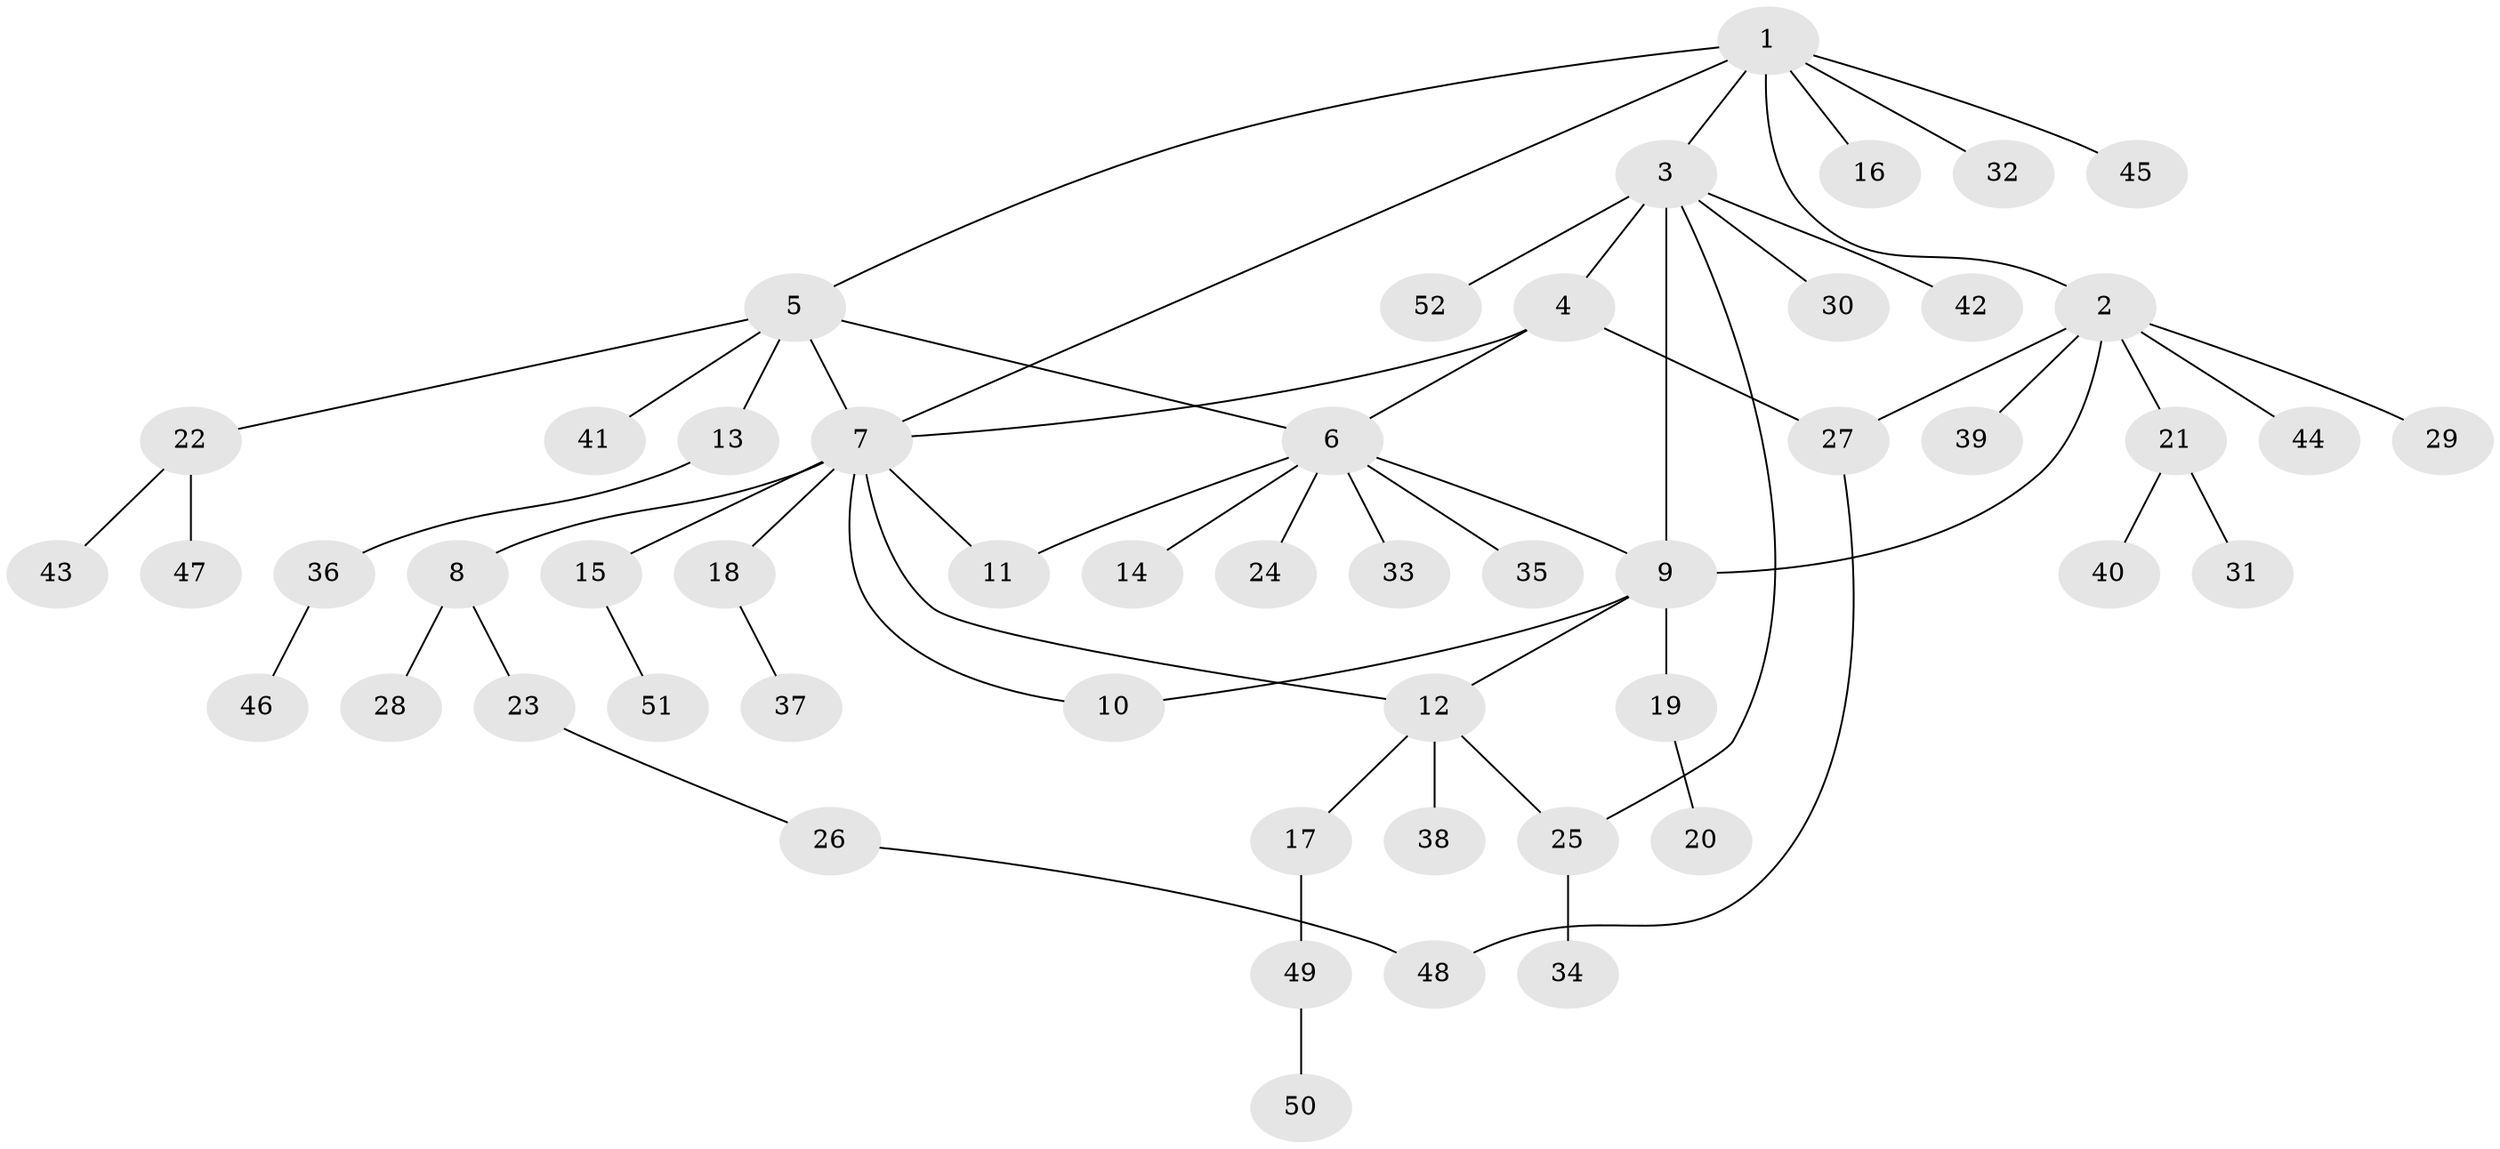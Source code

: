 // coarse degree distribution, {6: 0.02702702702702703, 8: 0.05405405405405406, 10: 0.02702702702702703, 5: 0.05405405405405406, 11: 0.02702702702702703, 2: 0.1891891891891892, 1: 0.5945945945945946, 3: 0.02702702702702703}
// Generated by graph-tools (version 1.1) at 2025/52/02/27/25 19:52:15]
// undirected, 52 vertices, 62 edges
graph export_dot {
graph [start="1"]
  node [color=gray90,style=filled];
  1;
  2;
  3;
  4;
  5;
  6;
  7;
  8;
  9;
  10;
  11;
  12;
  13;
  14;
  15;
  16;
  17;
  18;
  19;
  20;
  21;
  22;
  23;
  24;
  25;
  26;
  27;
  28;
  29;
  30;
  31;
  32;
  33;
  34;
  35;
  36;
  37;
  38;
  39;
  40;
  41;
  42;
  43;
  44;
  45;
  46;
  47;
  48;
  49;
  50;
  51;
  52;
  1 -- 2;
  1 -- 3;
  1 -- 5;
  1 -- 7;
  1 -- 16;
  1 -- 32;
  1 -- 45;
  2 -- 9;
  2 -- 21;
  2 -- 27;
  2 -- 29;
  2 -- 39;
  2 -- 44;
  3 -- 4;
  3 -- 9;
  3 -- 25;
  3 -- 30;
  3 -- 42;
  3 -- 52;
  4 -- 6;
  4 -- 7;
  4 -- 27;
  5 -- 6;
  5 -- 7;
  5 -- 13;
  5 -- 22;
  5 -- 41;
  6 -- 9;
  6 -- 11;
  6 -- 14;
  6 -- 24;
  6 -- 33;
  6 -- 35;
  7 -- 8;
  7 -- 10;
  7 -- 11;
  7 -- 12;
  7 -- 15;
  7 -- 18;
  8 -- 23;
  8 -- 28;
  9 -- 10;
  9 -- 12;
  9 -- 19;
  12 -- 17;
  12 -- 25;
  12 -- 38;
  13 -- 36;
  15 -- 51;
  17 -- 49;
  18 -- 37;
  19 -- 20;
  21 -- 31;
  21 -- 40;
  22 -- 43;
  22 -- 47;
  23 -- 26;
  25 -- 34;
  26 -- 48;
  27 -- 48;
  36 -- 46;
  49 -- 50;
}
